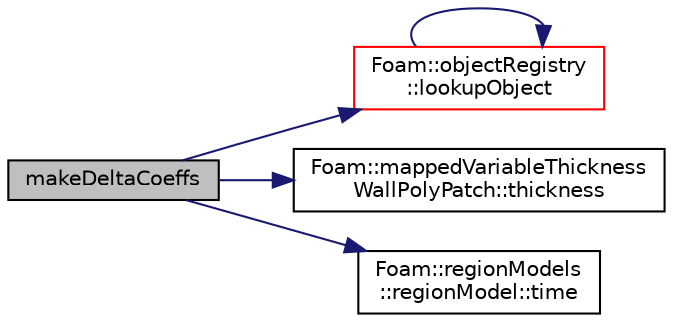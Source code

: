 digraph "makeDeltaCoeffs"
{
  bgcolor="transparent";
  edge [fontname="Helvetica",fontsize="10",labelfontname="Helvetica",labelfontsize="10"];
  node [fontname="Helvetica",fontsize="10",shape=record];
  rankdir="LR";
  Node1 [label="makeDeltaCoeffs",height=0.2,width=0.4,color="black", fillcolor="grey75", style="filled", fontcolor="black"];
  Node1 -> Node2 [color="midnightblue",fontsize="10",style="solid",fontname="Helvetica"];
  Node2 [label="Foam::objectRegistry\l::lookupObject",height=0.2,width=0.4,color="red",URL="$a01695.html#affcae20935bdf1726ec1f822228a2330",tooltip="Lookup and return the object of the given Type. "];
  Node2 -> Node2 [color="midnightblue",fontsize="10",style="solid",fontname="Helvetica"];
  Node1 -> Node3 [color="midnightblue",fontsize="10",style="solid",fontname="Helvetica"];
  Node3 [label="Foam::mappedVariableThickness\lWallPolyPatch::thickness",height=0.2,width=0.4,color="black",URL="$a01428.html#a0f7d067275b35c83f5657a944de6c8fa",tooltip="Return non const thickness. "];
  Node1 -> Node4 [color="midnightblue",fontsize="10",style="solid",fontname="Helvetica"];
  Node4 [label="Foam::regionModels\l::regionModel::time",height=0.2,width=0.4,color="black",URL="$a02138.html#ab5a56b597db315d880e81c09a4341244",tooltip="Return the reference to the time database. "];
}
